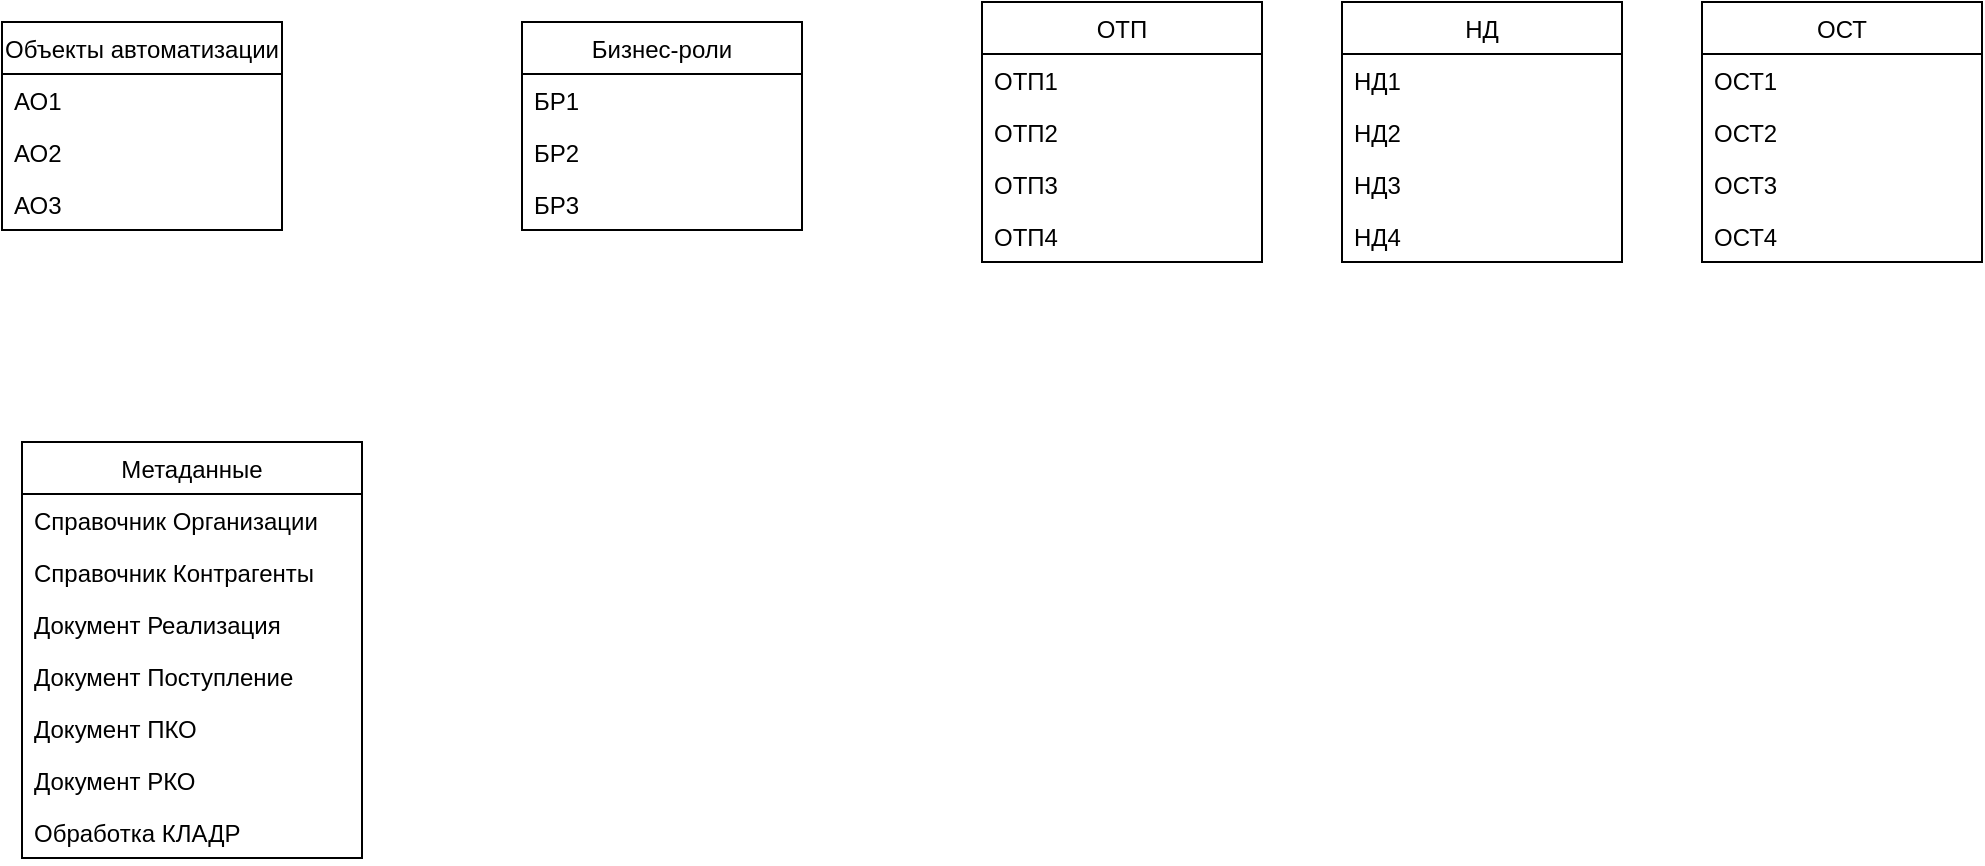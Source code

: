 <mxfile version="16.5.3" type="github" pages="2">
  <diagram id="kvOHKAbCu0nrSEnQV65h" name="Page-1">
    <mxGraphModel dx="1422" dy="794" grid="1" gridSize="10" guides="1" tooltips="1" connect="1" arrows="1" fold="1" page="1" pageScale="1" pageWidth="827" pageHeight="1169" math="0" shadow="0">
      <root>
        <mxCell id="0" />
        <mxCell id="1" parent="0" />
        <mxCell id="GR9d5WBWmOrdWVNxGYZC-5" value="Объекты автоматизации" style="swimlane;fontStyle=0;childLayout=stackLayout;horizontal=1;startSize=26;fillColor=none;horizontalStack=0;resizeParent=1;resizeParentMax=0;resizeLast=0;collapsible=1;marginBottom=0;" vertex="1" parent="1">
          <mxGeometry x="70" y="80" width="140" height="104" as="geometry" />
        </mxCell>
        <mxCell id="GR9d5WBWmOrdWVNxGYZC-6" value="АО1" style="text;strokeColor=none;fillColor=none;align=left;verticalAlign=top;spacingLeft=4;spacingRight=4;overflow=hidden;rotatable=0;points=[[0,0.5],[1,0.5]];portConstraint=eastwest;" vertex="1" parent="GR9d5WBWmOrdWVNxGYZC-5">
          <mxGeometry y="26" width="140" height="26" as="geometry" />
        </mxCell>
        <mxCell id="GR9d5WBWmOrdWVNxGYZC-7" value="АО2" style="text;strokeColor=none;fillColor=none;align=left;verticalAlign=top;spacingLeft=4;spacingRight=4;overflow=hidden;rotatable=0;points=[[0,0.5],[1,0.5]];portConstraint=eastwest;" vertex="1" parent="GR9d5WBWmOrdWVNxGYZC-5">
          <mxGeometry y="52" width="140" height="26" as="geometry" />
        </mxCell>
        <mxCell id="GR9d5WBWmOrdWVNxGYZC-8" value="АО3" style="text;strokeColor=none;fillColor=none;align=left;verticalAlign=top;spacingLeft=4;spacingRight=4;overflow=hidden;rotatable=0;points=[[0,0.5],[1,0.5]];portConstraint=eastwest;" vertex="1" parent="GR9d5WBWmOrdWVNxGYZC-5">
          <mxGeometry y="78" width="140" height="26" as="geometry" />
        </mxCell>
        <mxCell id="GR9d5WBWmOrdWVNxGYZC-9" value="Бизнес-роли" style="swimlane;fontStyle=0;childLayout=stackLayout;horizontal=1;startSize=26;fillColor=none;horizontalStack=0;resizeParent=1;resizeParentMax=0;resizeLast=0;collapsible=1;marginBottom=0;" vertex="1" parent="1">
          <mxGeometry x="330" y="80" width="140" height="104" as="geometry" />
        </mxCell>
        <mxCell id="GR9d5WBWmOrdWVNxGYZC-10" value="БР1" style="text;strokeColor=none;fillColor=none;align=left;verticalAlign=top;spacingLeft=4;spacingRight=4;overflow=hidden;rotatable=0;points=[[0,0.5],[1,0.5]];portConstraint=eastwest;" vertex="1" parent="GR9d5WBWmOrdWVNxGYZC-9">
          <mxGeometry y="26" width="140" height="26" as="geometry" />
        </mxCell>
        <mxCell id="GR9d5WBWmOrdWVNxGYZC-11" value="БР2" style="text;strokeColor=none;fillColor=none;align=left;verticalAlign=top;spacingLeft=4;spacingRight=4;overflow=hidden;rotatable=0;points=[[0,0.5],[1,0.5]];portConstraint=eastwest;" vertex="1" parent="GR9d5WBWmOrdWVNxGYZC-9">
          <mxGeometry y="52" width="140" height="26" as="geometry" />
        </mxCell>
        <mxCell id="GR9d5WBWmOrdWVNxGYZC-12" value="БР3" style="text;strokeColor=none;fillColor=none;align=left;verticalAlign=top;spacingLeft=4;spacingRight=4;overflow=hidden;rotatable=0;points=[[0,0.5],[1,0.5]];portConstraint=eastwest;" vertex="1" parent="GR9d5WBWmOrdWVNxGYZC-9">
          <mxGeometry y="78" width="140" height="26" as="geometry" />
        </mxCell>
        <mxCell id="GR9d5WBWmOrdWVNxGYZC-13" value="ОТП" style="swimlane;fontStyle=0;childLayout=stackLayout;horizontal=1;startSize=26;fillColor=none;horizontalStack=0;resizeParent=1;resizeParentMax=0;resizeLast=0;collapsible=1;marginBottom=0;" vertex="1" parent="1">
          <mxGeometry x="560" y="70" width="140" height="130" as="geometry" />
        </mxCell>
        <mxCell id="GR9d5WBWmOrdWVNxGYZC-14" value="ОТП1" style="text;strokeColor=none;fillColor=none;align=left;verticalAlign=top;spacingLeft=4;spacingRight=4;overflow=hidden;rotatable=0;points=[[0,0.5],[1,0.5]];portConstraint=eastwest;" vertex="1" parent="GR9d5WBWmOrdWVNxGYZC-13">
          <mxGeometry y="26" width="140" height="26" as="geometry" />
        </mxCell>
        <mxCell id="GR9d5WBWmOrdWVNxGYZC-15" value="ОТП2" style="text;strokeColor=none;fillColor=none;align=left;verticalAlign=top;spacingLeft=4;spacingRight=4;overflow=hidden;rotatable=0;points=[[0,0.5],[1,0.5]];portConstraint=eastwest;" vertex="1" parent="GR9d5WBWmOrdWVNxGYZC-13">
          <mxGeometry y="52" width="140" height="26" as="geometry" />
        </mxCell>
        <mxCell id="GR9d5WBWmOrdWVNxGYZC-16" value="ОТП3" style="text;strokeColor=none;fillColor=none;align=left;verticalAlign=top;spacingLeft=4;spacingRight=4;overflow=hidden;rotatable=0;points=[[0,0.5],[1,0.5]];portConstraint=eastwest;" vertex="1" parent="GR9d5WBWmOrdWVNxGYZC-13">
          <mxGeometry y="78" width="140" height="26" as="geometry" />
        </mxCell>
        <mxCell id="GR9d5WBWmOrdWVNxGYZC-21" value="ОТП4" style="text;strokeColor=none;fillColor=none;align=left;verticalAlign=top;spacingLeft=4;spacingRight=4;overflow=hidden;rotatable=0;points=[[0,0.5],[1,0.5]];portConstraint=eastwest;" vertex="1" parent="GR9d5WBWmOrdWVNxGYZC-13">
          <mxGeometry y="104" width="140" height="26" as="geometry" />
        </mxCell>
        <mxCell id="GR9d5WBWmOrdWVNxGYZC-17" value="НД" style="swimlane;fontStyle=0;childLayout=stackLayout;horizontal=1;startSize=26;fillColor=none;horizontalStack=0;resizeParent=1;resizeParentMax=0;resizeLast=0;collapsible=1;marginBottom=0;" vertex="1" parent="1">
          <mxGeometry x="740" y="70" width="140" height="130" as="geometry" />
        </mxCell>
        <mxCell id="GR9d5WBWmOrdWVNxGYZC-18" value="НД1" style="text;strokeColor=none;fillColor=none;align=left;verticalAlign=top;spacingLeft=4;spacingRight=4;overflow=hidden;rotatable=0;points=[[0,0.5],[1,0.5]];portConstraint=eastwest;" vertex="1" parent="GR9d5WBWmOrdWVNxGYZC-17">
          <mxGeometry y="26" width="140" height="26" as="geometry" />
        </mxCell>
        <mxCell id="GR9d5WBWmOrdWVNxGYZC-19" value="НД2" style="text;strokeColor=none;fillColor=none;align=left;verticalAlign=top;spacingLeft=4;spacingRight=4;overflow=hidden;rotatable=0;points=[[0,0.5],[1,0.5]];portConstraint=eastwest;" vertex="1" parent="GR9d5WBWmOrdWVNxGYZC-17">
          <mxGeometry y="52" width="140" height="26" as="geometry" />
        </mxCell>
        <mxCell id="GR9d5WBWmOrdWVNxGYZC-20" value="НД3" style="text;strokeColor=none;fillColor=none;align=left;verticalAlign=top;spacingLeft=4;spacingRight=4;overflow=hidden;rotatable=0;points=[[0,0.5],[1,0.5]];portConstraint=eastwest;" vertex="1" parent="GR9d5WBWmOrdWVNxGYZC-17">
          <mxGeometry y="78" width="140" height="26" as="geometry" />
        </mxCell>
        <mxCell id="GR9d5WBWmOrdWVNxGYZC-22" value="НД4" style="text;strokeColor=none;fillColor=none;align=left;verticalAlign=top;spacingLeft=4;spacingRight=4;overflow=hidden;rotatable=0;points=[[0,0.5],[1,0.5]];portConstraint=eastwest;" vertex="1" parent="GR9d5WBWmOrdWVNxGYZC-17">
          <mxGeometry y="104" width="140" height="26" as="geometry" />
        </mxCell>
        <mxCell id="GR9d5WBWmOrdWVNxGYZC-23" value="ОСТ" style="swimlane;fontStyle=0;childLayout=stackLayout;horizontal=1;startSize=26;fillColor=none;horizontalStack=0;resizeParent=1;resizeParentMax=0;resizeLast=0;collapsible=1;marginBottom=0;" vertex="1" parent="1">
          <mxGeometry x="920" y="70" width="140" height="130" as="geometry" />
        </mxCell>
        <mxCell id="GR9d5WBWmOrdWVNxGYZC-24" value="ОСТ1" style="text;strokeColor=none;fillColor=none;align=left;verticalAlign=top;spacingLeft=4;spacingRight=4;overflow=hidden;rotatable=0;points=[[0,0.5],[1,0.5]];portConstraint=eastwest;" vertex="1" parent="GR9d5WBWmOrdWVNxGYZC-23">
          <mxGeometry y="26" width="140" height="26" as="geometry" />
        </mxCell>
        <mxCell id="GR9d5WBWmOrdWVNxGYZC-25" value="ОСТ2" style="text;strokeColor=none;fillColor=none;align=left;verticalAlign=top;spacingLeft=4;spacingRight=4;overflow=hidden;rotatable=0;points=[[0,0.5],[1,0.5]];portConstraint=eastwest;" vertex="1" parent="GR9d5WBWmOrdWVNxGYZC-23">
          <mxGeometry y="52" width="140" height="26" as="geometry" />
        </mxCell>
        <mxCell id="GR9d5WBWmOrdWVNxGYZC-26" value="ОСТ3" style="text;strokeColor=none;fillColor=none;align=left;verticalAlign=top;spacingLeft=4;spacingRight=4;overflow=hidden;rotatable=0;points=[[0,0.5],[1,0.5]];portConstraint=eastwest;" vertex="1" parent="GR9d5WBWmOrdWVNxGYZC-23">
          <mxGeometry y="78" width="140" height="26" as="geometry" />
        </mxCell>
        <mxCell id="GR9d5WBWmOrdWVNxGYZC-27" value="ОСТ4" style="text;strokeColor=none;fillColor=none;align=left;verticalAlign=top;spacingLeft=4;spacingRight=4;overflow=hidden;rotatable=0;points=[[0,0.5],[1,0.5]];portConstraint=eastwest;" vertex="1" parent="GR9d5WBWmOrdWVNxGYZC-23">
          <mxGeometry y="104" width="140" height="26" as="geometry" />
        </mxCell>
        <mxCell id="GR9d5WBWmOrdWVNxGYZC-28" value="Метаданные" style="swimlane;fontStyle=0;childLayout=stackLayout;horizontal=1;startSize=26;fillColor=none;horizontalStack=0;resizeParent=1;resizeParentMax=0;resizeLast=0;collapsible=1;marginBottom=0;" vertex="1" parent="1">
          <mxGeometry x="80" y="290" width="170" height="208" as="geometry" />
        </mxCell>
        <mxCell id="GR9d5WBWmOrdWVNxGYZC-29" value="Справочник Организации" style="text;strokeColor=none;fillColor=none;align=left;verticalAlign=top;spacingLeft=4;spacingRight=4;overflow=hidden;rotatable=0;points=[[0,0.5],[1,0.5]];portConstraint=eastwest;" vertex="1" parent="GR9d5WBWmOrdWVNxGYZC-28">
          <mxGeometry y="26" width="170" height="26" as="geometry" />
        </mxCell>
        <mxCell id="GR9d5WBWmOrdWVNxGYZC-33" value="Справочник Контрагенты" style="text;strokeColor=none;fillColor=none;align=left;verticalAlign=top;spacingLeft=4;spacingRight=4;overflow=hidden;rotatable=0;points=[[0,0.5],[1,0.5]];portConstraint=eastwest;" vertex="1" parent="GR9d5WBWmOrdWVNxGYZC-28">
          <mxGeometry y="52" width="170" height="26" as="geometry" />
        </mxCell>
        <mxCell id="GR9d5WBWmOrdWVNxGYZC-30" value="Документ Реализация" style="text;strokeColor=none;fillColor=none;align=left;verticalAlign=top;spacingLeft=4;spacingRight=4;overflow=hidden;rotatable=0;points=[[0,0.5],[1,0.5]];portConstraint=eastwest;" vertex="1" parent="GR9d5WBWmOrdWVNxGYZC-28">
          <mxGeometry y="78" width="170" height="26" as="geometry" />
        </mxCell>
        <mxCell id="GR9d5WBWmOrdWVNxGYZC-34" value="Документ Поступление" style="text;strokeColor=none;fillColor=none;align=left;verticalAlign=top;spacingLeft=4;spacingRight=4;overflow=hidden;rotatable=0;points=[[0,0.5],[1,0.5]];portConstraint=eastwest;" vertex="1" parent="GR9d5WBWmOrdWVNxGYZC-28">
          <mxGeometry y="104" width="170" height="26" as="geometry" />
        </mxCell>
        <mxCell id="GR9d5WBWmOrdWVNxGYZC-35" value="Документ ПКО" style="text;strokeColor=none;fillColor=none;align=left;verticalAlign=top;spacingLeft=4;spacingRight=4;overflow=hidden;rotatable=0;points=[[0,0.5],[1,0.5]];portConstraint=eastwest;" vertex="1" parent="GR9d5WBWmOrdWVNxGYZC-28">
          <mxGeometry y="130" width="170" height="26" as="geometry" />
        </mxCell>
        <mxCell id="GR9d5WBWmOrdWVNxGYZC-36" value="Документ РКО" style="text;strokeColor=none;fillColor=none;align=left;verticalAlign=top;spacingLeft=4;spacingRight=4;overflow=hidden;rotatable=0;points=[[0,0.5],[1,0.5]];portConstraint=eastwest;" vertex="1" parent="GR9d5WBWmOrdWVNxGYZC-28">
          <mxGeometry y="156" width="170" height="26" as="geometry" />
        </mxCell>
        <mxCell id="GR9d5WBWmOrdWVNxGYZC-31" value="Обработка КЛАДР" style="text;strokeColor=none;fillColor=none;align=left;verticalAlign=top;spacingLeft=4;spacingRight=4;overflow=hidden;rotatable=0;points=[[0,0.5],[1,0.5]];portConstraint=eastwest;" vertex="1" parent="GR9d5WBWmOrdWVNxGYZC-28">
          <mxGeometry y="182" width="170" height="26" as="geometry" />
        </mxCell>
      </root>
    </mxGraphModel>
  </diagram>
  <diagram id="ALzjN1zy33AAl8UWR6t9" name="Page-2">
    <mxGraphModel dx="1422" dy="794" grid="1" gridSize="10" guides="1" tooltips="1" connect="1" arrows="1" fold="1" page="1" pageScale="1" pageWidth="827" pageHeight="1169" math="0" shadow="0">
      <root>
        <mxCell id="NdwHQYYJ7rSnwXAondN0-0" />
        <mxCell id="NdwHQYYJ7rSnwXAondN0-1" parent="NdwHQYYJ7rSnwXAondN0-0" />
        <mxCell id="NdwHQYYJ7rSnwXAondN0-2" value="Объекты автоматизации" style="swimlane;fontStyle=0;childLayout=stackLayout;horizontal=1;startSize=26;fillColor=none;horizontalStack=0;resizeParent=1;resizeParentMax=0;resizeLast=0;collapsible=1;marginBottom=0;" vertex="1" parent="NdwHQYYJ7rSnwXAondN0-1">
          <mxGeometry x="430" y="290" width="140" height="104" as="geometry" />
        </mxCell>
        <mxCell id="NdwHQYYJ7rSnwXAondN0-3" value="АО1" style="text;strokeColor=none;fillColor=none;align=left;verticalAlign=top;spacingLeft=4;spacingRight=4;overflow=hidden;rotatable=0;points=[[0,0.5],[1,0.5]];portConstraint=eastwest;" vertex="1" parent="NdwHQYYJ7rSnwXAondN0-2">
          <mxGeometry y="26" width="140" height="26" as="geometry" />
        </mxCell>
        <mxCell id="NdwHQYYJ7rSnwXAondN0-4" value="АО2" style="text;strokeColor=none;fillColor=none;align=left;verticalAlign=top;spacingLeft=4;spacingRight=4;overflow=hidden;rotatable=0;points=[[0,0.5],[1,0.5]];portConstraint=eastwest;" vertex="1" parent="NdwHQYYJ7rSnwXAondN0-2">
          <mxGeometry y="52" width="140" height="26" as="geometry" />
        </mxCell>
        <mxCell id="NdwHQYYJ7rSnwXAondN0-5" value="АО3" style="text;strokeColor=none;fillColor=none;align=left;verticalAlign=top;spacingLeft=4;spacingRight=4;overflow=hidden;rotatable=0;points=[[0,0.5],[1,0.5]];portConstraint=eastwest;" vertex="1" parent="NdwHQYYJ7rSnwXAondN0-2">
          <mxGeometry y="78" width="140" height="26" as="geometry" />
        </mxCell>
        <mxCell id="NdwHQYYJ7rSnwXAondN0-6" value="Бизнес-роли" style="swimlane;fontStyle=0;childLayout=stackLayout;horizontal=1;startSize=26;fillColor=none;horizontalStack=0;resizeParent=1;resizeParentMax=0;resizeLast=0;collapsible=1;marginBottom=0;" vertex="1" parent="NdwHQYYJ7rSnwXAondN0-1">
          <mxGeometry x="330" y="80" width="140" height="104" as="geometry" />
        </mxCell>
        <mxCell id="NdwHQYYJ7rSnwXAondN0-7" value="БР1" style="text;strokeColor=none;fillColor=none;align=left;verticalAlign=top;spacingLeft=4;spacingRight=4;overflow=hidden;rotatable=0;points=[[0,0.5],[1,0.5]];portConstraint=eastwest;" vertex="1" parent="NdwHQYYJ7rSnwXAondN0-6">
          <mxGeometry y="26" width="140" height="26" as="geometry" />
        </mxCell>
        <mxCell id="NdwHQYYJ7rSnwXAondN0-8" value="БР2" style="text;strokeColor=none;fillColor=none;align=left;verticalAlign=top;spacingLeft=4;spacingRight=4;overflow=hidden;rotatable=0;points=[[0,0.5],[1,0.5]];portConstraint=eastwest;" vertex="1" parent="NdwHQYYJ7rSnwXAondN0-6">
          <mxGeometry y="52" width="140" height="26" as="geometry" />
        </mxCell>
        <mxCell id="NdwHQYYJ7rSnwXAondN0-9" value="БР3" style="text;strokeColor=none;fillColor=none;align=left;verticalAlign=top;spacingLeft=4;spacingRight=4;overflow=hidden;rotatable=0;points=[[0,0.5],[1,0.5]];portConstraint=eastwest;" vertex="1" parent="NdwHQYYJ7rSnwXAondN0-6">
          <mxGeometry y="78" width="140" height="26" as="geometry" />
        </mxCell>
        <mxCell id="NdwHQYYJ7rSnwXAondN0-10" value="ОТП (территор. принадлежность)" style="swimlane;fontStyle=0;childLayout=stackLayout;horizontal=1;startSize=26;fillColor=none;horizontalStack=0;resizeParent=1;resizeParentMax=0;resizeLast=0;collapsible=1;marginBottom=0;" vertex="1" parent="NdwHQYYJ7rSnwXAondN0-1">
          <mxGeometry x="490" y="70" width="210" height="130" as="geometry" />
        </mxCell>
        <mxCell id="NdwHQYYJ7rSnwXAondN0-11" value="ОТП1" style="text;strokeColor=none;fillColor=none;align=left;verticalAlign=top;spacingLeft=4;spacingRight=4;overflow=hidden;rotatable=0;points=[[0,0.5],[1,0.5]];portConstraint=eastwest;" vertex="1" parent="NdwHQYYJ7rSnwXAondN0-10">
          <mxGeometry y="26" width="210" height="26" as="geometry" />
        </mxCell>
        <mxCell id="NdwHQYYJ7rSnwXAondN0-12" value="ОТП2" style="text;strokeColor=none;fillColor=none;align=left;verticalAlign=top;spacingLeft=4;spacingRight=4;overflow=hidden;rotatable=0;points=[[0,0.5],[1,0.5]];portConstraint=eastwest;" vertex="1" parent="NdwHQYYJ7rSnwXAondN0-10">
          <mxGeometry y="52" width="210" height="26" as="geometry" />
        </mxCell>
        <mxCell id="NdwHQYYJ7rSnwXAondN0-13" value="ОТП3" style="text;strokeColor=none;fillColor=none;align=left;verticalAlign=top;spacingLeft=4;spacingRight=4;overflow=hidden;rotatable=0;points=[[0,0.5],[1,0.5]];portConstraint=eastwest;" vertex="1" parent="NdwHQYYJ7rSnwXAondN0-10">
          <mxGeometry y="78" width="210" height="26" as="geometry" />
        </mxCell>
        <mxCell id="NdwHQYYJ7rSnwXAondN0-14" value="ОТП4" style="text;strokeColor=none;fillColor=none;align=left;verticalAlign=top;spacingLeft=4;spacingRight=4;overflow=hidden;rotatable=0;points=[[0,0.5],[1,0.5]];portConstraint=eastwest;" vertex="1" parent="NdwHQYYJ7rSnwXAondN0-10">
          <mxGeometry y="104" width="210" height="26" as="geometry" />
        </mxCell>
        <mxCell id="NdwHQYYJ7rSnwXAondN0-15" value="Направления деятельности" style="swimlane;fontStyle=0;childLayout=stackLayout;horizontal=1;startSize=26;fillColor=none;horizontalStack=0;resizeParent=1;resizeParentMax=0;resizeLast=0;collapsible=1;marginBottom=0;" vertex="1" parent="NdwHQYYJ7rSnwXAondN0-1">
          <mxGeometry x="740" y="70" width="170" height="130" as="geometry" />
        </mxCell>
        <mxCell id="NdwHQYYJ7rSnwXAondN0-16" value="НД1" style="text;strokeColor=none;fillColor=none;align=left;verticalAlign=top;spacingLeft=4;spacingRight=4;overflow=hidden;rotatable=0;points=[[0,0.5],[1,0.5]];portConstraint=eastwest;" vertex="1" parent="NdwHQYYJ7rSnwXAondN0-15">
          <mxGeometry y="26" width="170" height="26" as="geometry" />
        </mxCell>
        <mxCell id="NdwHQYYJ7rSnwXAondN0-17" value="НД2" style="text;strokeColor=none;fillColor=none;align=left;verticalAlign=top;spacingLeft=4;spacingRight=4;overflow=hidden;rotatable=0;points=[[0,0.5],[1,0.5]];portConstraint=eastwest;" vertex="1" parent="NdwHQYYJ7rSnwXAondN0-15">
          <mxGeometry y="52" width="170" height="26" as="geometry" />
        </mxCell>
        <mxCell id="NdwHQYYJ7rSnwXAondN0-18" value="НД3" style="text;strokeColor=none;fillColor=none;align=left;verticalAlign=top;spacingLeft=4;spacingRight=4;overflow=hidden;rotatable=0;points=[[0,0.5],[1,0.5]];portConstraint=eastwest;" vertex="1" parent="NdwHQYYJ7rSnwXAondN0-15">
          <mxGeometry y="78" width="170" height="26" as="geometry" />
        </mxCell>
        <mxCell id="NdwHQYYJ7rSnwXAondN0-19" value="НД4" style="text;strokeColor=none;fillColor=none;align=left;verticalAlign=top;spacingLeft=4;spacingRight=4;overflow=hidden;rotatable=0;points=[[0,0.5],[1,0.5]];portConstraint=eastwest;" vertex="1" parent="NdwHQYYJ7rSnwXAondN0-15">
          <mxGeometry y="104" width="170" height="26" as="geometry" />
        </mxCell>
        <mxCell id="NdwHQYYJ7rSnwXAondN0-20" value="ОСТ (филиалы)" style="swimlane;fontStyle=0;childLayout=stackLayout;horizontal=1;startSize=26;fillColor=none;horizontalStack=0;resizeParent=1;resizeParentMax=0;resizeLast=0;collapsible=1;marginBottom=0;" vertex="1" parent="NdwHQYYJ7rSnwXAondN0-1">
          <mxGeometry x="920" y="70" width="140" height="130" as="geometry" />
        </mxCell>
        <mxCell id="NdwHQYYJ7rSnwXAondN0-21" value="ОСТ1" style="text;strokeColor=none;fillColor=none;align=left;verticalAlign=top;spacingLeft=4;spacingRight=4;overflow=hidden;rotatable=0;points=[[0,0.5],[1,0.5]];portConstraint=eastwest;" vertex="1" parent="NdwHQYYJ7rSnwXAondN0-20">
          <mxGeometry y="26" width="140" height="26" as="geometry" />
        </mxCell>
        <mxCell id="NdwHQYYJ7rSnwXAondN0-22" value="ОСТ2" style="text;strokeColor=none;fillColor=none;align=left;verticalAlign=top;spacingLeft=4;spacingRight=4;overflow=hidden;rotatable=0;points=[[0,0.5],[1,0.5]];portConstraint=eastwest;" vertex="1" parent="NdwHQYYJ7rSnwXAondN0-20">
          <mxGeometry y="52" width="140" height="26" as="geometry" />
        </mxCell>
        <mxCell id="NdwHQYYJ7rSnwXAondN0-23" value="ОСТ3" style="text;strokeColor=none;fillColor=none;align=left;verticalAlign=top;spacingLeft=4;spacingRight=4;overflow=hidden;rotatable=0;points=[[0,0.5],[1,0.5]];portConstraint=eastwest;" vertex="1" parent="NdwHQYYJ7rSnwXAondN0-20">
          <mxGeometry y="78" width="140" height="26" as="geometry" />
        </mxCell>
        <mxCell id="NdwHQYYJ7rSnwXAondN0-24" value="ОСТ4" style="text;strokeColor=none;fillColor=none;align=left;verticalAlign=top;spacingLeft=4;spacingRight=4;overflow=hidden;rotatable=0;points=[[0,0.5],[1,0.5]];portConstraint=eastwest;" vertex="1" parent="NdwHQYYJ7rSnwXAondN0-20">
          <mxGeometry y="104" width="140" height="26" as="geometry" />
        </mxCell>
        <mxCell id="NdwHQYYJ7rSnwXAondN0-25" value="Справочник &#xa;Идентификаторы объектов метаданных" style="swimlane;fontStyle=0;childLayout=stackLayout;horizontal=1;startSize=26;fillColor=none;horizontalStack=0;resizeParent=1;resizeParentMax=0;resizeLast=0;collapsible=1;marginBottom=0;" vertex="1" parent="NdwHQYYJ7rSnwXAondN0-1">
          <mxGeometry y="290" width="250" height="312" as="geometry" />
        </mxCell>
        <mxCell id="NdwHQYYJ7rSnwXAondN0-38" value="Роль ИспользованиеКЛАДР" style="text;strokeColor=none;fillColor=none;align=left;verticalAlign=top;spacingLeft=4;spacingRight=4;overflow=hidden;rotatable=0;points=[[0,0.5],[1,0.5]];portConstraint=eastwest;" vertex="1" parent="NdwHQYYJ7rSnwXAondN0-25">
          <mxGeometry y="26" width="250" height="26" as="geometry" />
        </mxCell>
        <mxCell id="NdwHQYYJ7rSnwXAondN0-37" value="Роль ЧтениеОрганизаций" style="text;strokeColor=none;fillColor=none;align=left;verticalAlign=top;spacingLeft=4;spacingRight=4;overflow=hidden;rotatable=0;points=[[0,0.5],[1,0.5]];portConstraint=eastwest;" vertex="1" parent="NdwHQYYJ7rSnwXAondN0-25">
          <mxGeometry y="52" width="250" height="26" as="geometry" />
        </mxCell>
        <mxCell id="NdwHQYYJ7rSnwXAondN0-36" value="Роль ЧтениеРеализаций" style="text;strokeColor=none;fillColor=none;align=left;verticalAlign=top;spacingLeft=4;spacingRight=4;overflow=hidden;rotatable=0;points=[[0,0.5],[1,0.5]];portConstraint=eastwest;" vertex="1" parent="NdwHQYYJ7rSnwXAondN0-25">
          <mxGeometry y="78" width="250" height="26" as="geometry" />
        </mxCell>
        <mxCell id="NdwHQYYJ7rSnwXAondN0-44" value="Роль ЧтениеПоступлений" style="text;strokeColor=none;fillColor=none;align=left;verticalAlign=top;spacingLeft=4;spacingRight=4;overflow=hidden;rotatable=0;points=[[0,0.5],[1,0.5]];portConstraint=eastwest;" vertex="1" parent="NdwHQYYJ7rSnwXAondN0-25">
          <mxGeometry y="104" width="250" height="26" as="geometry" />
        </mxCell>
        <mxCell id="NdwHQYYJ7rSnwXAondN0-26" value="Справочник Организации" style="text;strokeColor=none;fillColor=none;align=left;verticalAlign=top;spacingLeft=4;spacingRight=4;overflow=hidden;rotatable=0;points=[[0,0.5],[1,0.5]];portConstraint=eastwest;" vertex="1" parent="NdwHQYYJ7rSnwXAondN0-25">
          <mxGeometry y="130" width="250" height="26" as="geometry" />
        </mxCell>
        <mxCell id="NdwHQYYJ7rSnwXAondN0-27" value="Справочник Контрагенты" style="text;strokeColor=none;fillColor=none;align=left;verticalAlign=top;spacingLeft=4;spacingRight=4;overflow=hidden;rotatable=0;points=[[0,0.5],[1,0.5]];portConstraint=eastwest;" vertex="1" parent="NdwHQYYJ7rSnwXAondN0-25">
          <mxGeometry y="156" width="250" height="26" as="geometry" />
        </mxCell>
        <mxCell id="NdwHQYYJ7rSnwXAondN0-28" value="Документ Реализация" style="text;strokeColor=none;fillColor=none;align=left;verticalAlign=top;spacingLeft=4;spacingRight=4;overflow=hidden;rotatable=0;points=[[0,0.5],[1,0.5]];portConstraint=eastwest;" vertex="1" parent="NdwHQYYJ7rSnwXAondN0-25">
          <mxGeometry y="182" width="250" height="26" as="geometry" />
        </mxCell>
        <mxCell id="NdwHQYYJ7rSnwXAondN0-29" value="Документ Поступление" style="text;strokeColor=none;fillColor=none;align=left;verticalAlign=top;spacingLeft=4;spacingRight=4;overflow=hidden;rotatable=0;points=[[0,0.5],[1,0.5]];portConstraint=eastwest;" vertex="1" parent="NdwHQYYJ7rSnwXAondN0-25">
          <mxGeometry y="208" width="250" height="26" as="geometry" />
        </mxCell>
        <mxCell id="NdwHQYYJ7rSnwXAondN0-30" value="Документ ПКО" style="text;strokeColor=none;fillColor=none;align=left;verticalAlign=top;spacingLeft=4;spacingRight=4;overflow=hidden;rotatable=0;points=[[0,0.5],[1,0.5]];portConstraint=eastwest;" vertex="1" parent="NdwHQYYJ7rSnwXAondN0-25">
          <mxGeometry y="234" width="250" height="26" as="geometry" />
        </mxCell>
        <mxCell id="NdwHQYYJ7rSnwXAondN0-31" value="Документ РКО" style="text;strokeColor=none;fillColor=none;align=left;verticalAlign=top;spacingLeft=4;spacingRight=4;overflow=hidden;rotatable=0;points=[[0,0.5],[1,0.5]];portConstraint=eastwest;" vertex="1" parent="NdwHQYYJ7rSnwXAondN0-25">
          <mxGeometry y="260" width="250" height="26" as="geometry" />
        </mxCell>
        <mxCell id="NdwHQYYJ7rSnwXAondN0-32" value="Обработка КЛАДР" style="text;strokeColor=none;fillColor=none;align=left;verticalAlign=top;spacingLeft=4;spacingRight=4;overflow=hidden;rotatable=0;points=[[0,0.5],[1,0.5]];portConstraint=eastwest;" vertex="1" parent="NdwHQYYJ7rSnwXAondN0-25">
          <mxGeometry y="286" width="250" height="26" as="geometry" />
        </mxCell>
        <mxCell id="NdwHQYYJ7rSnwXAondN0-41" style="edgeStyle=orthogonalEdgeStyle;rounded=0;orthogonalLoop=1;jettySize=auto;html=1;" edge="1" parent="NdwHQYYJ7rSnwXAondN0-1" source="NdwHQYYJ7rSnwXAondN0-38" target="NdwHQYYJ7rSnwXAondN0-3">
          <mxGeometry relative="1" as="geometry">
            <Array as="points">
              <mxPoint x="400" y="329" />
              <mxPoint x="400" y="329" />
            </Array>
          </mxGeometry>
        </mxCell>
        <mxCell id="NdwHQYYJ7rSnwXAondN0-42" style="edgeStyle=orthogonalEdgeStyle;rounded=0;orthogonalLoop=1;jettySize=auto;html=1;" edge="1" parent="NdwHQYYJ7rSnwXAondN0-1" source="NdwHQYYJ7rSnwXAondN0-37" target="NdwHQYYJ7rSnwXAondN0-3">
          <mxGeometry relative="1" as="geometry">
            <mxPoint x="420" y="320" as="targetPoint" />
            <Array as="points">
              <mxPoint x="340" y="355" />
              <mxPoint x="340" y="330" />
            </Array>
          </mxGeometry>
        </mxCell>
        <mxCell id="NdwHQYYJ7rSnwXAondN0-43" style="edgeStyle=orthogonalEdgeStyle;rounded=0;orthogonalLoop=1;jettySize=auto;html=1;" edge="1" parent="NdwHQYYJ7rSnwXAondN0-1" source="NdwHQYYJ7rSnwXAondN0-36" target="NdwHQYYJ7rSnwXAondN0-3">
          <mxGeometry relative="1" as="geometry">
            <mxPoint x="420" y="320" as="targetPoint" />
            <Array as="points">
              <mxPoint x="340" y="381" />
              <mxPoint x="340" y="330" />
            </Array>
          </mxGeometry>
        </mxCell>
        <mxCell id="NdwHQYYJ7rSnwXAondN0-45" style="edgeStyle=orthogonalEdgeStyle;rounded=0;orthogonalLoop=1;jettySize=auto;html=1;" edge="1" parent="NdwHQYYJ7rSnwXAondN0-1" source="NdwHQYYJ7rSnwXAondN0-26" target="NdwHQYYJ7rSnwXAondN0-3">
          <mxGeometry relative="1" as="geometry">
            <Array as="points">
              <mxPoint x="340" y="433" />
              <mxPoint x="340" y="330" />
            </Array>
          </mxGeometry>
        </mxCell>
        <mxCell id="NdwHQYYJ7rSnwXAondN0-46" style="edgeStyle=orthogonalEdgeStyle;rounded=0;orthogonalLoop=1;jettySize=auto;html=1;" edge="1" parent="NdwHQYYJ7rSnwXAondN0-1" source="NdwHQYYJ7rSnwXAondN0-28" target="NdwHQYYJ7rSnwXAondN0-3">
          <mxGeometry relative="1" as="geometry">
            <Array as="points">
              <mxPoint x="340" y="485" />
              <mxPoint x="340" y="329" />
            </Array>
          </mxGeometry>
        </mxCell>
        <mxCell id="NdwHQYYJ7rSnwXAondN0-47" style="edgeStyle=orthogonalEdgeStyle;rounded=0;orthogonalLoop=1;jettySize=auto;html=1;" edge="1" parent="NdwHQYYJ7rSnwXAondN0-1" source="NdwHQYYJ7rSnwXAondN0-32" target="NdwHQYYJ7rSnwXAondN0-3">
          <mxGeometry relative="1" as="geometry">
            <Array as="points">
              <mxPoint x="340" y="589" />
              <mxPoint x="340" y="329" />
            </Array>
          </mxGeometry>
        </mxCell>
      </root>
    </mxGraphModel>
  </diagram>
</mxfile>
